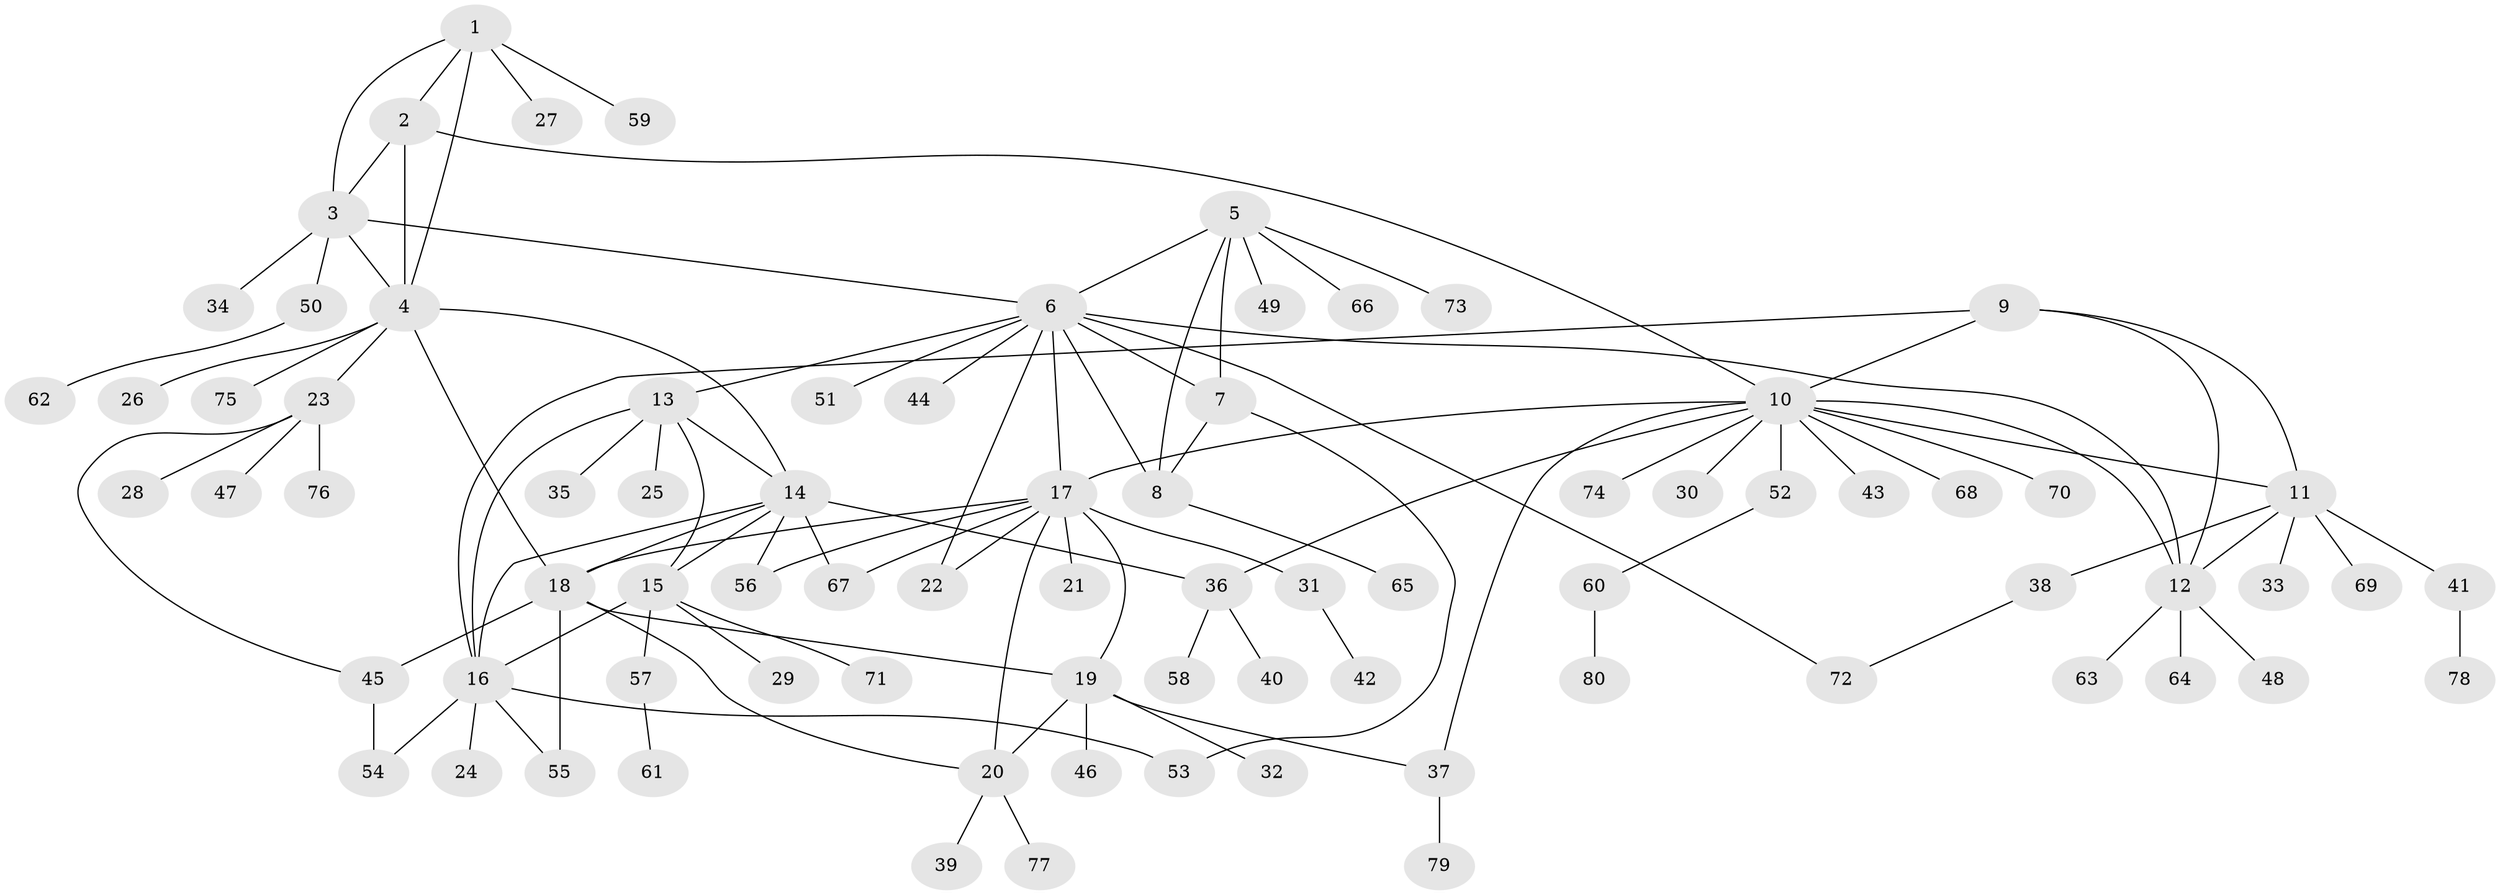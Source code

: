 // coarse degree distribution, {4: 0.0975609756097561, 5: 0.17073170731707318, 7: 0.07317073170731707, 8: 0.024390243902439025, 3: 0.0975609756097561, 11: 0.024390243902439025, 6: 0.04878048780487805, 1: 0.4146341463414634, 2: 0.04878048780487805}
// Generated by graph-tools (version 1.1) at 2025/52/03/04/25 22:52:26]
// undirected, 80 vertices, 110 edges
graph export_dot {
  node [color=gray90,style=filled];
  1;
  2;
  3;
  4;
  5;
  6;
  7;
  8;
  9;
  10;
  11;
  12;
  13;
  14;
  15;
  16;
  17;
  18;
  19;
  20;
  21;
  22;
  23;
  24;
  25;
  26;
  27;
  28;
  29;
  30;
  31;
  32;
  33;
  34;
  35;
  36;
  37;
  38;
  39;
  40;
  41;
  42;
  43;
  44;
  45;
  46;
  47;
  48;
  49;
  50;
  51;
  52;
  53;
  54;
  55;
  56;
  57;
  58;
  59;
  60;
  61;
  62;
  63;
  64;
  65;
  66;
  67;
  68;
  69;
  70;
  71;
  72;
  73;
  74;
  75;
  76;
  77;
  78;
  79;
  80;
  1 -- 2;
  1 -- 3;
  1 -- 4;
  1 -- 27;
  1 -- 59;
  2 -- 3;
  2 -- 4;
  2 -- 10;
  3 -- 4;
  3 -- 6;
  3 -- 34;
  3 -- 50;
  4 -- 14;
  4 -- 18;
  4 -- 23;
  4 -- 26;
  4 -- 75;
  5 -- 6;
  5 -- 7;
  5 -- 8;
  5 -- 49;
  5 -- 66;
  5 -- 73;
  6 -- 7;
  6 -- 8;
  6 -- 12;
  6 -- 13;
  6 -- 17;
  6 -- 22;
  6 -- 44;
  6 -- 51;
  6 -- 72;
  7 -- 8;
  7 -- 53;
  8 -- 65;
  9 -- 10;
  9 -- 11;
  9 -- 12;
  9 -- 16;
  10 -- 11;
  10 -- 12;
  10 -- 17;
  10 -- 30;
  10 -- 36;
  10 -- 37;
  10 -- 43;
  10 -- 52;
  10 -- 68;
  10 -- 70;
  10 -- 74;
  11 -- 12;
  11 -- 33;
  11 -- 38;
  11 -- 41;
  11 -- 69;
  12 -- 48;
  12 -- 63;
  12 -- 64;
  13 -- 14;
  13 -- 15;
  13 -- 16;
  13 -- 25;
  13 -- 35;
  14 -- 15;
  14 -- 16;
  14 -- 18;
  14 -- 36;
  14 -- 56;
  14 -- 67;
  15 -- 16;
  15 -- 29;
  15 -- 57;
  15 -- 71;
  16 -- 24;
  16 -- 53;
  16 -- 54;
  16 -- 55;
  17 -- 18;
  17 -- 19;
  17 -- 20;
  17 -- 21;
  17 -- 22;
  17 -- 31;
  17 -- 56;
  17 -- 67;
  18 -- 19;
  18 -- 20;
  18 -- 45;
  18 -- 55;
  19 -- 20;
  19 -- 32;
  19 -- 37;
  19 -- 46;
  20 -- 39;
  20 -- 77;
  23 -- 28;
  23 -- 45;
  23 -- 47;
  23 -- 76;
  31 -- 42;
  36 -- 40;
  36 -- 58;
  37 -- 79;
  38 -- 72;
  41 -- 78;
  45 -- 54;
  50 -- 62;
  52 -- 60;
  57 -- 61;
  60 -- 80;
}
